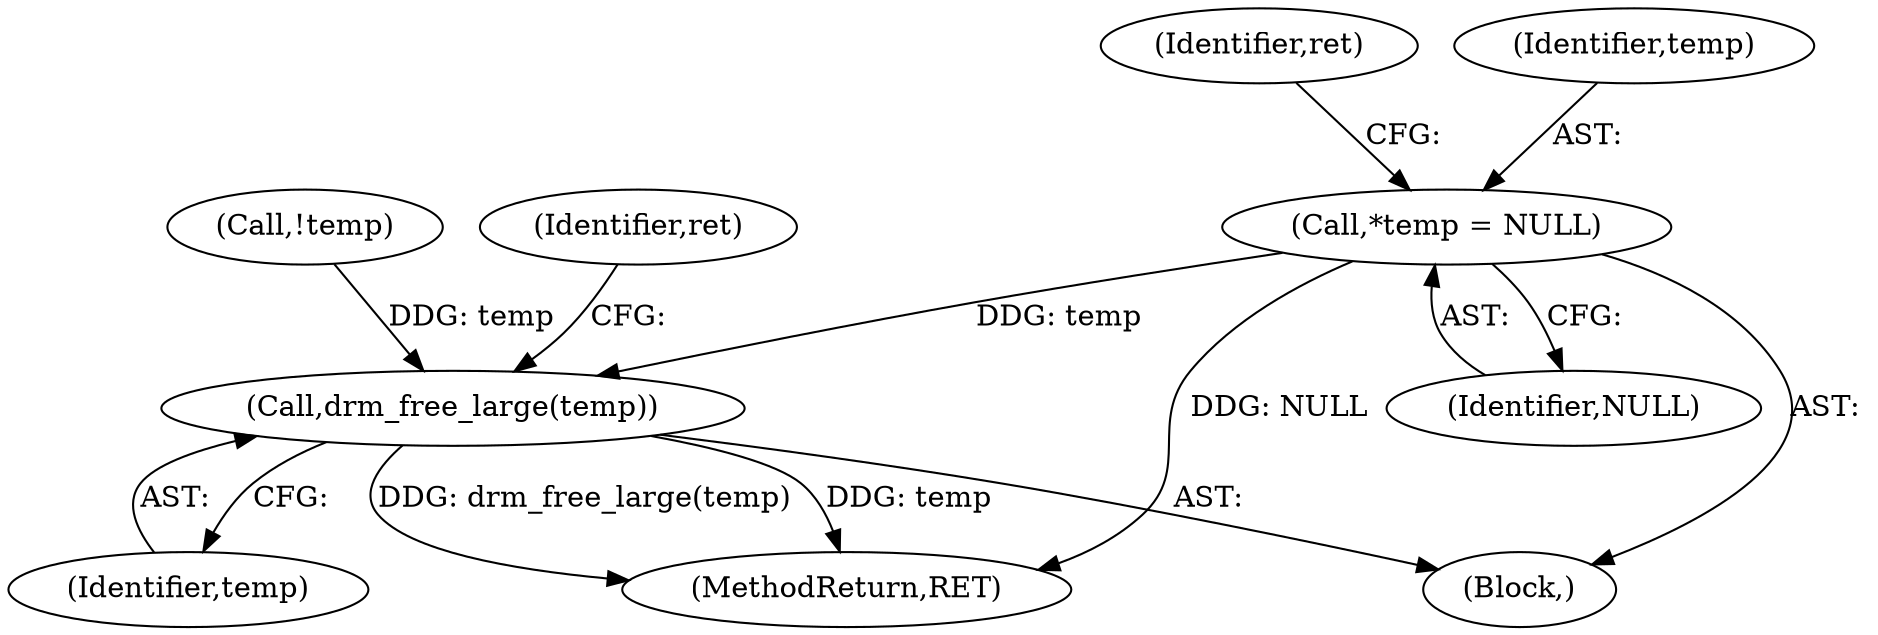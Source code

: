 digraph "0_linux_6b8ac63847bc2f958dd93c09edc941a0118992d9@pointer" {
"1000113" [label="(Call,*temp = NULL)"];
"1000456" [label="(Call,drm_free_large(temp))"];
"1000459" [label="(Identifier,ret)"];
"1000119" [label="(Identifier,ret)"];
"1000114" [label="(Identifier,temp)"];
"1000204" [label="(Call,!temp)"];
"1000456" [label="(Call,drm_free_large(temp))"];
"1000105" [label="(Block,)"];
"1000115" [label="(Identifier,NULL)"];
"1000113" [label="(Call,*temp = NULL)"];
"1000457" [label="(Identifier,temp)"];
"1000460" [label="(MethodReturn,RET)"];
"1000113" -> "1000105"  [label="AST: "];
"1000113" -> "1000115"  [label="CFG: "];
"1000114" -> "1000113"  [label="AST: "];
"1000115" -> "1000113"  [label="AST: "];
"1000119" -> "1000113"  [label="CFG: "];
"1000113" -> "1000460"  [label="DDG: NULL"];
"1000113" -> "1000456"  [label="DDG: temp"];
"1000456" -> "1000105"  [label="AST: "];
"1000456" -> "1000457"  [label="CFG: "];
"1000457" -> "1000456"  [label="AST: "];
"1000459" -> "1000456"  [label="CFG: "];
"1000456" -> "1000460"  [label="DDG: temp"];
"1000456" -> "1000460"  [label="DDG: drm_free_large(temp)"];
"1000204" -> "1000456"  [label="DDG: temp"];
}
